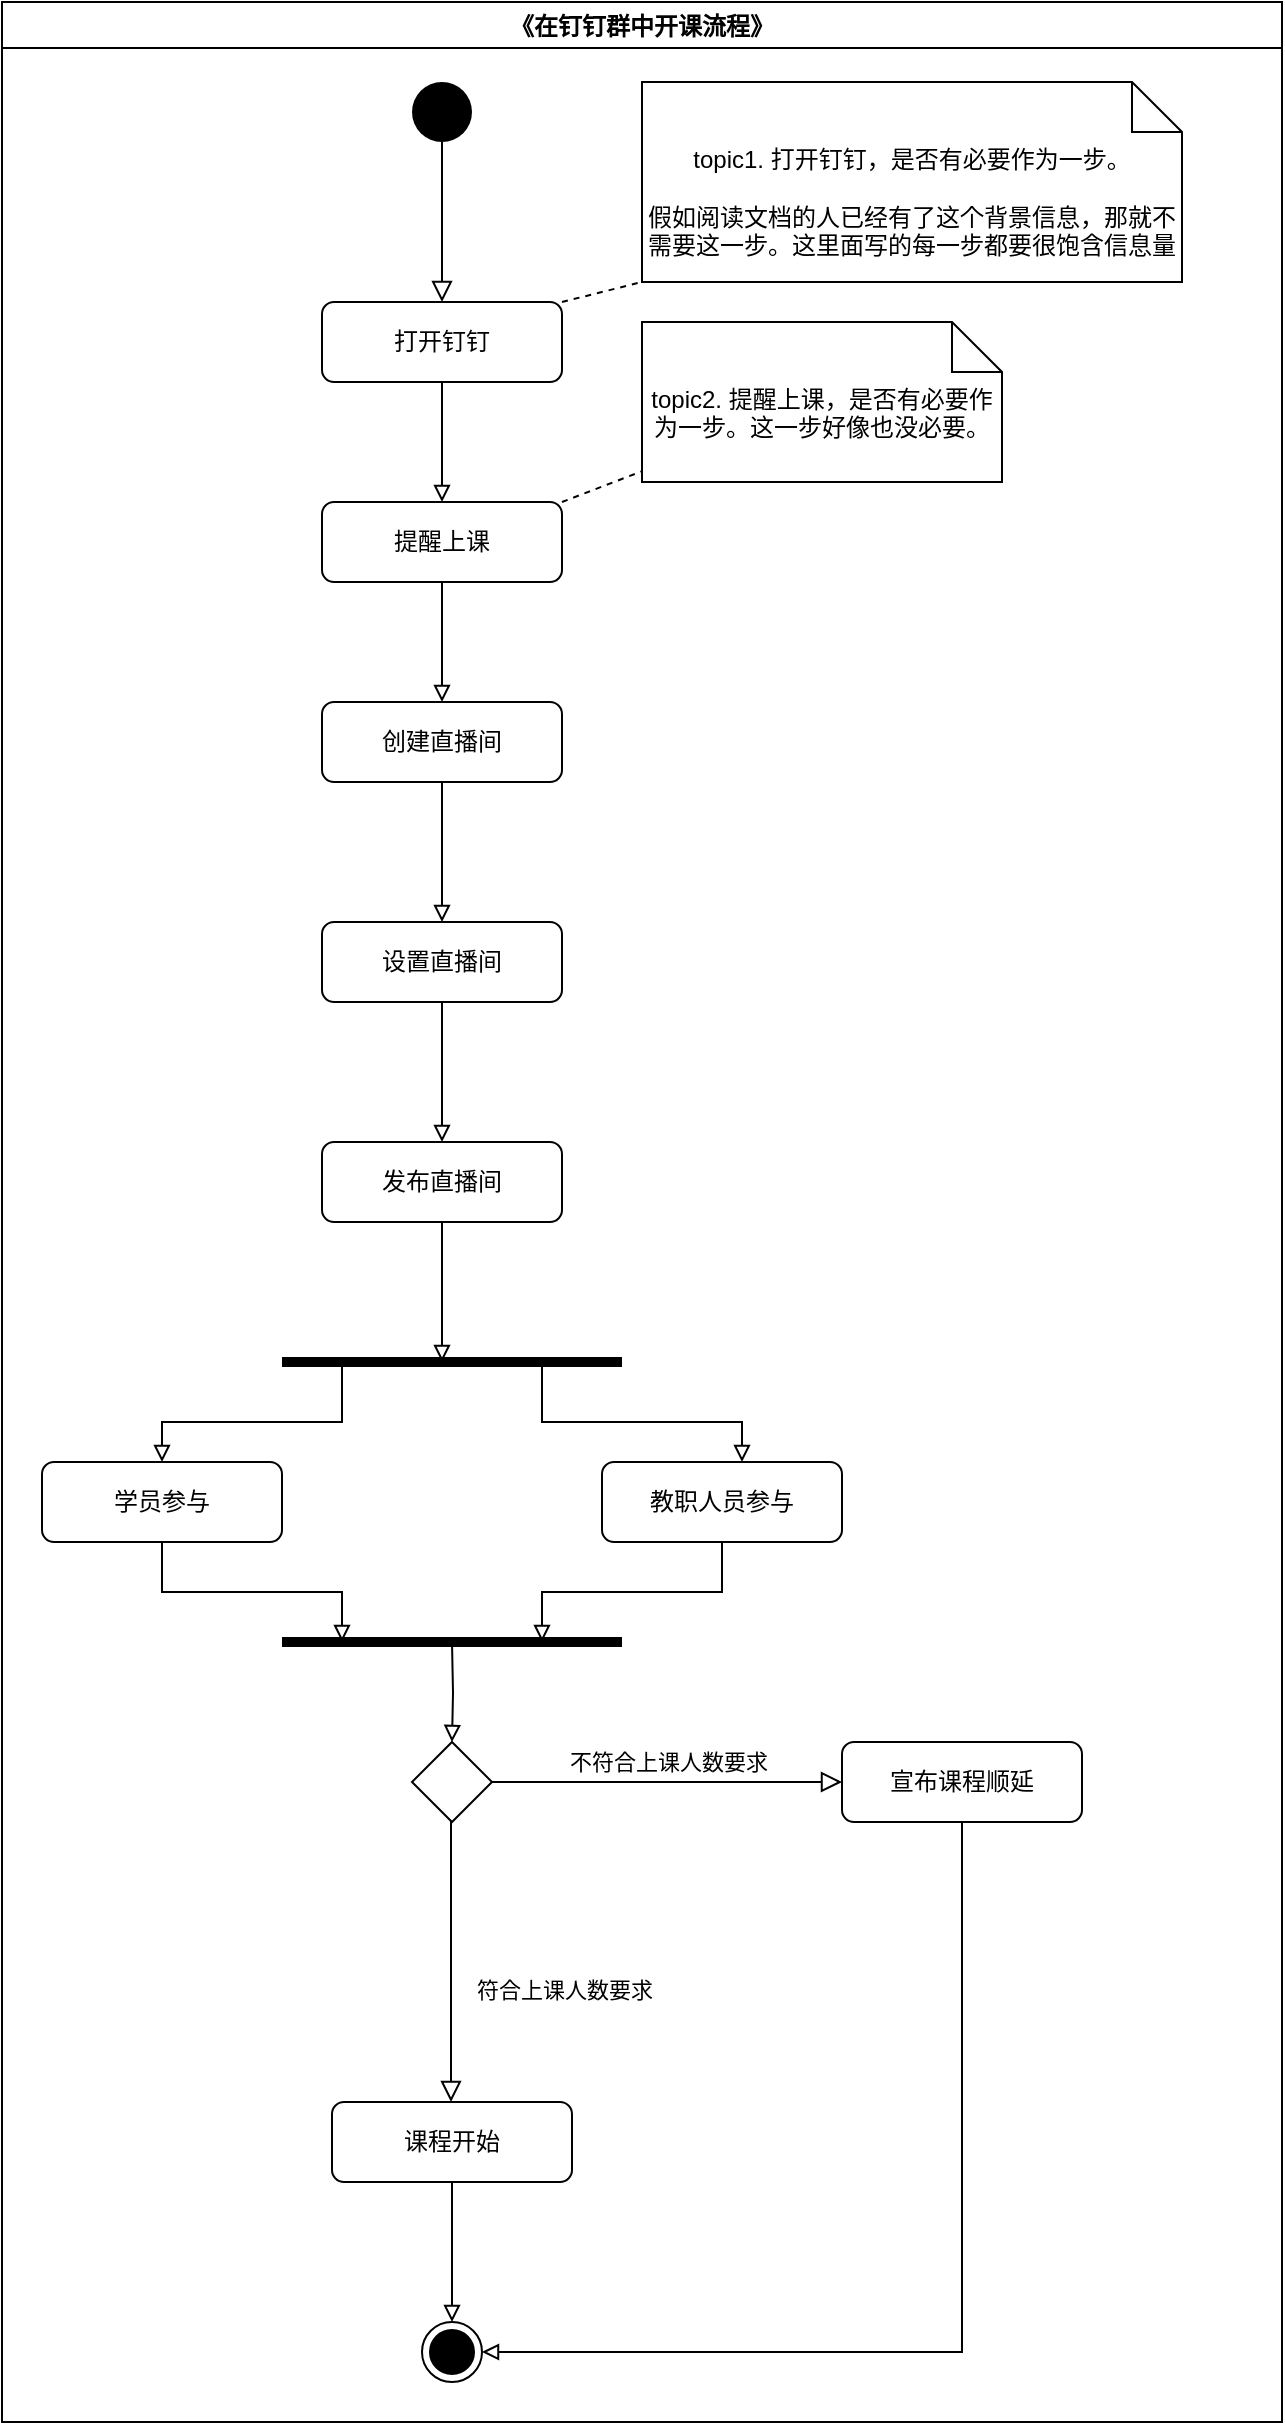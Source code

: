 <mxfile version="15.5.8" type="github">
  <diagram id="C5RBs43oDa-KdzZeNtuy" name="Page-1">
    <mxGraphModel dx="1019" dy="682" grid="1" gridSize="10" guides="1" tooltips="1" connect="1" arrows="1" fold="1" page="1" pageScale="1" pageWidth="827" pageHeight="1169" math="0" shadow="0">
      <root>
        <mxCell id="WIyWlLk6GJQsqaUBKTNV-0" />
        <mxCell id="WIyWlLk6GJQsqaUBKTNV-1" parent="WIyWlLk6GJQsqaUBKTNV-0" />
        <mxCell id="0bu4ry8F_o3Gr1RLxd_W-37" value="《在钉钉群中开课流程》" style="swimlane;shadow=0;sketch=0;fillStyle=auto;rounded=0;swimlaneLine=1;glass=0;fillColor=none;swimlaneFillColor=default;" vertex="1" parent="WIyWlLk6GJQsqaUBKTNV-1">
          <mxGeometry width="640" height="1210" as="geometry" />
        </mxCell>
        <mxCell id="0bu4ry8F_o3Gr1RLxd_W-17" value="" style="rhombus;whiteSpace=wrap;html=1;shadow=0;fontFamily=Helvetica;fontSize=12;align=center;strokeWidth=1;spacing=6;spacingTop=-4;" vertex="1" parent="0bu4ry8F_o3Gr1RLxd_W-37">
          <mxGeometry x="205" y="870" width="40" height="40" as="geometry" />
        </mxCell>
        <mxCell id="0bu4ry8F_o3Gr1RLxd_W-33" value="宣布课程顺延" style="rounded=1;whiteSpace=wrap;html=1;fontSize=12;glass=0;strokeWidth=1;shadow=0;" vertex="1" parent="0bu4ry8F_o3Gr1RLxd_W-37">
          <mxGeometry x="420" y="870" width="120" height="40" as="geometry" />
        </mxCell>
        <mxCell id="WIyWlLk6GJQsqaUBKTNV-9" value="不符合上课人数要求" style="edgeStyle=orthogonalEdgeStyle;rounded=0;html=1;jettySize=auto;orthogonalLoop=1;fontSize=11;endArrow=block;endFill=0;endSize=8;strokeWidth=1;shadow=0;labelBackgroundColor=none;exitX=1;exitY=0.5;exitDx=0;exitDy=0;entryX=0;entryY=0.5;entryDx=0;entryDy=0;" parent="0bu4ry8F_o3Gr1RLxd_W-37" source="0bu4ry8F_o3Gr1RLxd_W-17" target="0bu4ry8F_o3Gr1RLxd_W-33" edge="1">
          <mxGeometry y="10" relative="1" as="geometry">
            <mxPoint as="offset" />
            <mxPoint x="540" y="780" as="sourcePoint" />
            <mxPoint x="420" y="910" as="targetPoint" />
          </mxGeometry>
        </mxCell>
        <mxCell id="0bu4ry8F_o3Gr1RLxd_W-19" style="edgeStyle=orthogonalEdgeStyle;rounded=0;orthogonalLoop=1;jettySize=auto;html=1;entryX=0.5;entryY=0;entryDx=0;entryDy=0;strokeWidth=1;endArrow=block;endFill=0;" edge="1" parent="WIyWlLk6GJQsqaUBKTNV-1" source="WIyWlLk6GJQsqaUBKTNV-3" target="0bu4ry8F_o3Gr1RLxd_W-5">
          <mxGeometry relative="1" as="geometry" />
        </mxCell>
        <mxCell id="WIyWlLk6GJQsqaUBKTNV-3" value="打开钉钉" style="rounded=1;whiteSpace=wrap;html=1;fontSize=12;glass=0;strokeWidth=1;shadow=0;" parent="WIyWlLk6GJQsqaUBKTNV-1" vertex="1">
          <mxGeometry x="160" y="150" width="120" height="40" as="geometry" />
        </mxCell>
        <mxCell id="WIyWlLk6GJQsqaUBKTNV-8" value="符合上课人数要求" style="rounded=0;html=1;jettySize=auto;orthogonalLoop=1;fontSize=11;endArrow=block;endFill=0;endSize=8;strokeWidth=1;shadow=0;labelBackgroundColor=none;edgeStyle=orthogonalEdgeStyle;" parent="WIyWlLk6GJQsqaUBKTNV-1" source="0bu4ry8F_o3Gr1RLxd_W-17" edge="1">
          <mxGeometry x="0.2" y="56" relative="1" as="geometry">
            <mxPoint as="offset" />
            <mxPoint x="225" y="910" as="sourcePoint" />
            <mxPoint x="224.5" y="1050" as="targetPoint" />
            <Array as="points" />
          </mxGeometry>
        </mxCell>
        <mxCell id="0bu4ry8F_o3Gr1RLxd_W-0" value="" style="ellipse;fillColor=#000000;strokeColor=none;" vertex="1" parent="WIyWlLk6GJQsqaUBKTNV-1">
          <mxGeometry x="205" y="40" width="30" height="30" as="geometry" />
        </mxCell>
        <mxCell id="0bu4ry8F_o3Gr1RLxd_W-4" value="" style="rounded=0;html=1;jettySize=auto;orthogonalLoop=1;fontSize=11;endArrow=block;endFill=0;endSize=8;strokeWidth=1;shadow=0;labelBackgroundColor=none;edgeStyle=orthogonalEdgeStyle;exitX=0.5;exitY=1;exitDx=0;exitDy=0;entryX=0.5;entryY=0;entryDx=0;entryDy=0;" edge="1" parent="WIyWlLk6GJQsqaUBKTNV-1" source="0bu4ry8F_o3Gr1RLxd_W-0" target="WIyWlLk6GJQsqaUBKTNV-3">
          <mxGeometry relative="1" as="geometry">
            <mxPoint x="230" y="130" as="sourcePoint" />
            <mxPoint x="410" y="100" as="targetPoint" />
          </mxGeometry>
        </mxCell>
        <mxCell id="0bu4ry8F_o3Gr1RLxd_W-20" style="edgeStyle=orthogonalEdgeStyle;rounded=0;orthogonalLoop=1;jettySize=auto;html=1;entryX=0.5;entryY=0;entryDx=0;entryDy=0;endArrow=block;endFill=0;strokeWidth=1;" edge="1" parent="WIyWlLk6GJQsqaUBKTNV-1" source="0bu4ry8F_o3Gr1RLxd_W-5" target="0bu4ry8F_o3Gr1RLxd_W-6">
          <mxGeometry relative="1" as="geometry" />
        </mxCell>
        <mxCell id="0bu4ry8F_o3Gr1RLxd_W-5" value="提醒上课" style="rounded=1;whiteSpace=wrap;html=1;fontSize=12;glass=0;strokeWidth=1;shadow=0;" vertex="1" parent="WIyWlLk6GJQsqaUBKTNV-1">
          <mxGeometry x="160" y="250" width="120" height="40" as="geometry" />
        </mxCell>
        <mxCell id="0bu4ry8F_o3Gr1RLxd_W-21" style="edgeStyle=orthogonalEdgeStyle;rounded=0;orthogonalLoop=1;jettySize=auto;html=1;entryX=0.5;entryY=0;entryDx=0;entryDy=0;endArrow=block;endFill=0;strokeWidth=1;" edge="1" parent="WIyWlLk6GJQsqaUBKTNV-1" source="0bu4ry8F_o3Gr1RLxd_W-6" target="0bu4ry8F_o3Gr1RLxd_W-12">
          <mxGeometry relative="1" as="geometry" />
        </mxCell>
        <mxCell id="0bu4ry8F_o3Gr1RLxd_W-6" value="创建直播间" style="rounded=1;whiteSpace=wrap;html=1;fontSize=12;glass=0;strokeWidth=1;shadow=0;" vertex="1" parent="WIyWlLk6GJQsqaUBKTNV-1">
          <mxGeometry x="160" y="350" width="120" height="40" as="geometry" />
        </mxCell>
        <mxCell id="0bu4ry8F_o3Gr1RLxd_W-7" value="&lt;div&gt;&lt;span&gt;topic1. 打开钉钉，是否有必要作为一步。&lt;/span&gt;&lt;/div&gt;&lt;div&gt;&lt;br&gt;&lt;/div&gt;&lt;div&gt;&lt;span&gt;假如阅读文档的人已经有了这个背景信息，那就不需要这一步。这里面写的每一步都要很饱含信息量&lt;/span&gt;&lt;/div&gt;" style="shape=note2;boundedLbl=1;whiteSpace=wrap;html=1;size=25;verticalAlign=top;align=center;" vertex="1" parent="WIyWlLk6GJQsqaUBKTNV-1">
          <mxGeometry x="320" y="40" width="270" height="100" as="geometry" />
        </mxCell>
        <mxCell id="0bu4ry8F_o3Gr1RLxd_W-8" value="" style="endArrow=none;dashed=1;html=1;rounded=0;entryX=0;entryY=1;entryDx=0;entryDy=0;entryPerimeter=0;exitX=1;exitY=0;exitDx=0;exitDy=0;" edge="1" parent="WIyWlLk6GJQsqaUBKTNV-1" source="WIyWlLk6GJQsqaUBKTNV-3" target="0bu4ry8F_o3Gr1RLxd_W-7">
          <mxGeometry width="50" height="50" relative="1" as="geometry">
            <mxPoint x="270" y="160" as="sourcePoint" />
            <mxPoint x="320" y="110" as="targetPoint" />
          </mxGeometry>
        </mxCell>
        <mxCell id="0bu4ry8F_o3Gr1RLxd_W-9" value="topic2. 提醒上课，是否有必要作为一步。这一步好像也没必要。" style="shape=note2;boundedLbl=1;whiteSpace=wrap;html=1;size=25;verticalAlign=top;align=center;" vertex="1" parent="WIyWlLk6GJQsqaUBKTNV-1">
          <mxGeometry x="320" y="160" width="180" height="80" as="geometry" />
        </mxCell>
        <mxCell id="0bu4ry8F_o3Gr1RLxd_W-11" value="" style="endArrow=none;dashed=1;html=1;rounded=0;exitX=1;exitY=0;exitDx=0;exitDy=0;" edge="1" parent="WIyWlLk6GJQsqaUBKTNV-1" source="0bu4ry8F_o3Gr1RLxd_W-5" target="0bu4ry8F_o3Gr1RLxd_W-9">
          <mxGeometry width="50" height="50" relative="1" as="geometry">
            <mxPoint x="300" y="150" as="sourcePoint" />
            <mxPoint x="330" y="120" as="targetPoint" />
          </mxGeometry>
        </mxCell>
        <mxCell id="0bu4ry8F_o3Gr1RLxd_W-22" style="edgeStyle=orthogonalEdgeStyle;rounded=0;orthogonalLoop=1;jettySize=auto;html=1;entryX=0.5;entryY=0;entryDx=0;entryDy=0;endArrow=block;endFill=0;strokeWidth=1;" edge="1" parent="WIyWlLk6GJQsqaUBKTNV-1" source="0bu4ry8F_o3Gr1RLxd_W-12" target="0bu4ry8F_o3Gr1RLxd_W-13">
          <mxGeometry relative="1" as="geometry" />
        </mxCell>
        <mxCell id="0bu4ry8F_o3Gr1RLxd_W-12" value="设置直播间" style="rounded=1;whiteSpace=wrap;html=1;fontSize=12;glass=0;strokeWidth=1;shadow=0;" vertex="1" parent="WIyWlLk6GJQsqaUBKTNV-1">
          <mxGeometry x="160" y="460" width="120" height="40" as="geometry" />
        </mxCell>
        <mxCell id="0bu4ry8F_o3Gr1RLxd_W-23" style="edgeStyle=orthogonalEdgeStyle;rounded=0;orthogonalLoop=1;jettySize=auto;html=1;exitX=0.5;exitY=1;exitDx=0;exitDy=0;endArrow=block;endFill=0;strokeWidth=1;" edge="1" parent="WIyWlLk6GJQsqaUBKTNV-1" source="0bu4ry8F_o3Gr1RLxd_W-13">
          <mxGeometry relative="1" as="geometry">
            <mxPoint x="220" y="680" as="targetPoint" />
          </mxGeometry>
        </mxCell>
        <mxCell id="0bu4ry8F_o3Gr1RLxd_W-13" value="发布直播间" style="rounded=1;whiteSpace=wrap;html=1;fontSize=12;glass=0;strokeWidth=1;shadow=0;" vertex="1" parent="WIyWlLk6GJQsqaUBKTNV-1">
          <mxGeometry x="160" y="570" width="120" height="40" as="geometry" />
        </mxCell>
        <mxCell id="0bu4ry8F_o3Gr1RLxd_W-27" style="edgeStyle=elbowEdgeStyle;rounded=0;orthogonalLoop=1;jettySize=auto;html=1;exitX=0.5;exitY=1;exitDx=0;exitDy=0;endArrow=block;endFill=0;strokeWidth=1;elbow=vertical;" edge="1" parent="WIyWlLk6GJQsqaUBKTNV-1" source="0bu4ry8F_o3Gr1RLxd_W-14">
          <mxGeometry relative="1" as="geometry">
            <mxPoint x="170" y="820" as="targetPoint" />
          </mxGeometry>
        </mxCell>
        <mxCell id="0bu4ry8F_o3Gr1RLxd_W-14" value="学员参与" style="rounded=1;whiteSpace=wrap;html=1;fontSize=12;glass=0;strokeWidth=1;shadow=0;" vertex="1" parent="WIyWlLk6GJQsqaUBKTNV-1">
          <mxGeometry x="20" y="730" width="120" height="40" as="geometry" />
        </mxCell>
        <mxCell id="0bu4ry8F_o3Gr1RLxd_W-28" style="edgeStyle=elbowEdgeStyle;rounded=0;orthogonalLoop=1;jettySize=auto;html=1;endArrow=block;endFill=0;strokeWidth=1;elbow=vertical;" edge="1" parent="WIyWlLk6GJQsqaUBKTNV-1" source="0bu4ry8F_o3Gr1RLxd_W-15">
          <mxGeometry relative="1" as="geometry">
            <mxPoint x="270" y="820" as="targetPoint" />
          </mxGeometry>
        </mxCell>
        <mxCell id="0bu4ry8F_o3Gr1RLxd_W-15" value="教职人员参与" style="rounded=1;whiteSpace=wrap;html=1;fontSize=12;glass=0;strokeWidth=1;shadow=0;" vertex="1" parent="WIyWlLk6GJQsqaUBKTNV-1">
          <mxGeometry x="300" y="730" width="120" height="40" as="geometry" />
        </mxCell>
        <mxCell id="0bu4ry8F_o3Gr1RLxd_W-16" value="" style="endArrow=none;html=1;rounded=0;strokeWidth=5;" edge="1" parent="WIyWlLk6GJQsqaUBKTNV-1">
          <mxGeometry width="50" height="50" relative="1" as="geometry">
            <mxPoint x="140" y="680" as="sourcePoint" />
            <mxPoint x="310" y="680" as="targetPoint" />
          </mxGeometry>
        </mxCell>
        <mxCell id="0bu4ry8F_o3Gr1RLxd_W-24" style="rounded=0;orthogonalLoop=1;jettySize=auto;html=1;endArrow=block;endFill=0;strokeWidth=1;entryX=0.5;entryY=0;entryDx=0;entryDy=0;edgeStyle=orthogonalEdgeStyle;" edge="1" parent="WIyWlLk6GJQsqaUBKTNV-1" target="0bu4ry8F_o3Gr1RLxd_W-14">
          <mxGeometry relative="1" as="geometry">
            <mxPoint x="230" y="690" as="targetPoint" />
            <mxPoint x="170" y="680" as="sourcePoint" />
            <Array as="points">
              <mxPoint x="170" y="710" />
              <mxPoint x="80" y="710" />
            </Array>
          </mxGeometry>
        </mxCell>
        <mxCell id="0bu4ry8F_o3Gr1RLxd_W-25" style="rounded=0;orthogonalLoop=1;jettySize=auto;html=1;endArrow=block;endFill=0;strokeWidth=1;edgeStyle=orthogonalEdgeStyle;" edge="1" parent="WIyWlLk6GJQsqaUBKTNV-1" target="0bu4ry8F_o3Gr1RLxd_W-15">
          <mxGeometry relative="1" as="geometry">
            <mxPoint x="370" y="710" as="targetPoint" />
            <mxPoint x="240" y="680" as="sourcePoint" />
            <Array as="points">
              <mxPoint x="270" y="680" />
              <mxPoint x="270" y="710" />
              <mxPoint x="370" y="710" />
            </Array>
          </mxGeometry>
        </mxCell>
        <mxCell id="0bu4ry8F_o3Gr1RLxd_W-26" value="" style="endArrow=none;html=1;rounded=0;strokeWidth=5;" edge="1" parent="WIyWlLk6GJQsqaUBKTNV-1">
          <mxGeometry width="50" height="50" relative="1" as="geometry">
            <mxPoint x="140" y="820" as="sourcePoint" />
            <mxPoint x="310" y="820" as="targetPoint" />
          </mxGeometry>
        </mxCell>
        <mxCell id="0bu4ry8F_o3Gr1RLxd_W-30" style="edgeStyle=orthogonalEdgeStyle;rounded=0;orthogonalLoop=1;jettySize=auto;html=1;endArrow=block;endFill=0;strokeWidth=1;entryX=0.5;entryY=0;entryDx=0;entryDy=0;" edge="1" parent="WIyWlLk6GJQsqaUBKTNV-1" target="0bu4ry8F_o3Gr1RLxd_W-17">
          <mxGeometry relative="1" as="geometry">
            <mxPoint x="460" y="910" as="targetPoint" />
            <mxPoint x="225" y="820" as="sourcePoint" />
          </mxGeometry>
        </mxCell>
        <mxCell id="0bu4ry8F_o3Gr1RLxd_W-35" style="edgeStyle=elbowEdgeStyle;rounded=0;orthogonalLoop=1;jettySize=auto;elbow=vertical;html=1;exitX=0.5;exitY=1;exitDx=0;exitDy=0;endArrow=block;endFill=0;strokeWidth=1;" edge="1" parent="WIyWlLk6GJQsqaUBKTNV-1" source="0bu4ry8F_o3Gr1RLxd_W-31" target="0bu4ry8F_o3Gr1RLxd_W-34">
          <mxGeometry relative="1" as="geometry" />
        </mxCell>
        <mxCell id="0bu4ry8F_o3Gr1RLxd_W-31" value="课程开始" style="rounded=1;whiteSpace=wrap;html=1;fontSize=12;glass=0;strokeWidth=1;shadow=0;" vertex="1" parent="WIyWlLk6GJQsqaUBKTNV-1">
          <mxGeometry x="165" y="1050" width="120" height="40" as="geometry" />
        </mxCell>
        <mxCell id="0bu4ry8F_o3Gr1RLxd_W-36" style="edgeStyle=elbowEdgeStyle;rounded=0;orthogonalLoop=1;jettySize=auto;html=1;entryX=1;entryY=0.5;entryDx=0;entryDy=0;endArrow=block;endFill=0;strokeWidth=1;" edge="1" parent="WIyWlLk6GJQsqaUBKTNV-1" source="0bu4ry8F_o3Gr1RLxd_W-33" target="0bu4ry8F_o3Gr1RLxd_W-34">
          <mxGeometry relative="1" as="geometry">
            <Array as="points">
              <mxPoint x="480" y="1040" />
            </Array>
          </mxGeometry>
        </mxCell>
        <mxCell id="0bu4ry8F_o3Gr1RLxd_W-34" value="" style="ellipse;html=1;shape=endState;fillColor=#000000;strokeColor=#000000;" vertex="1" parent="WIyWlLk6GJQsqaUBKTNV-1">
          <mxGeometry x="210" y="1160" width="30" height="30" as="geometry" />
        </mxCell>
      </root>
    </mxGraphModel>
  </diagram>
</mxfile>
